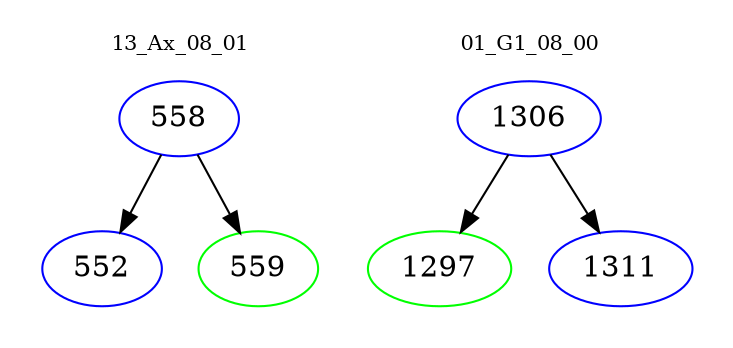 digraph{
subgraph cluster_0 {
color = white
label = "13_Ax_08_01";
fontsize=10;
T0_558 [label="558", color="blue"]
T0_558 -> T0_552 [color="black"]
T0_552 [label="552", color="blue"]
T0_558 -> T0_559 [color="black"]
T0_559 [label="559", color="green"]
}
subgraph cluster_1 {
color = white
label = "01_G1_08_00";
fontsize=10;
T1_1306 [label="1306", color="blue"]
T1_1306 -> T1_1297 [color="black"]
T1_1297 [label="1297", color="green"]
T1_1306 -> T1_1311 [color="black"]
T1_1311 [label="1311", color="blue"]
}
}
